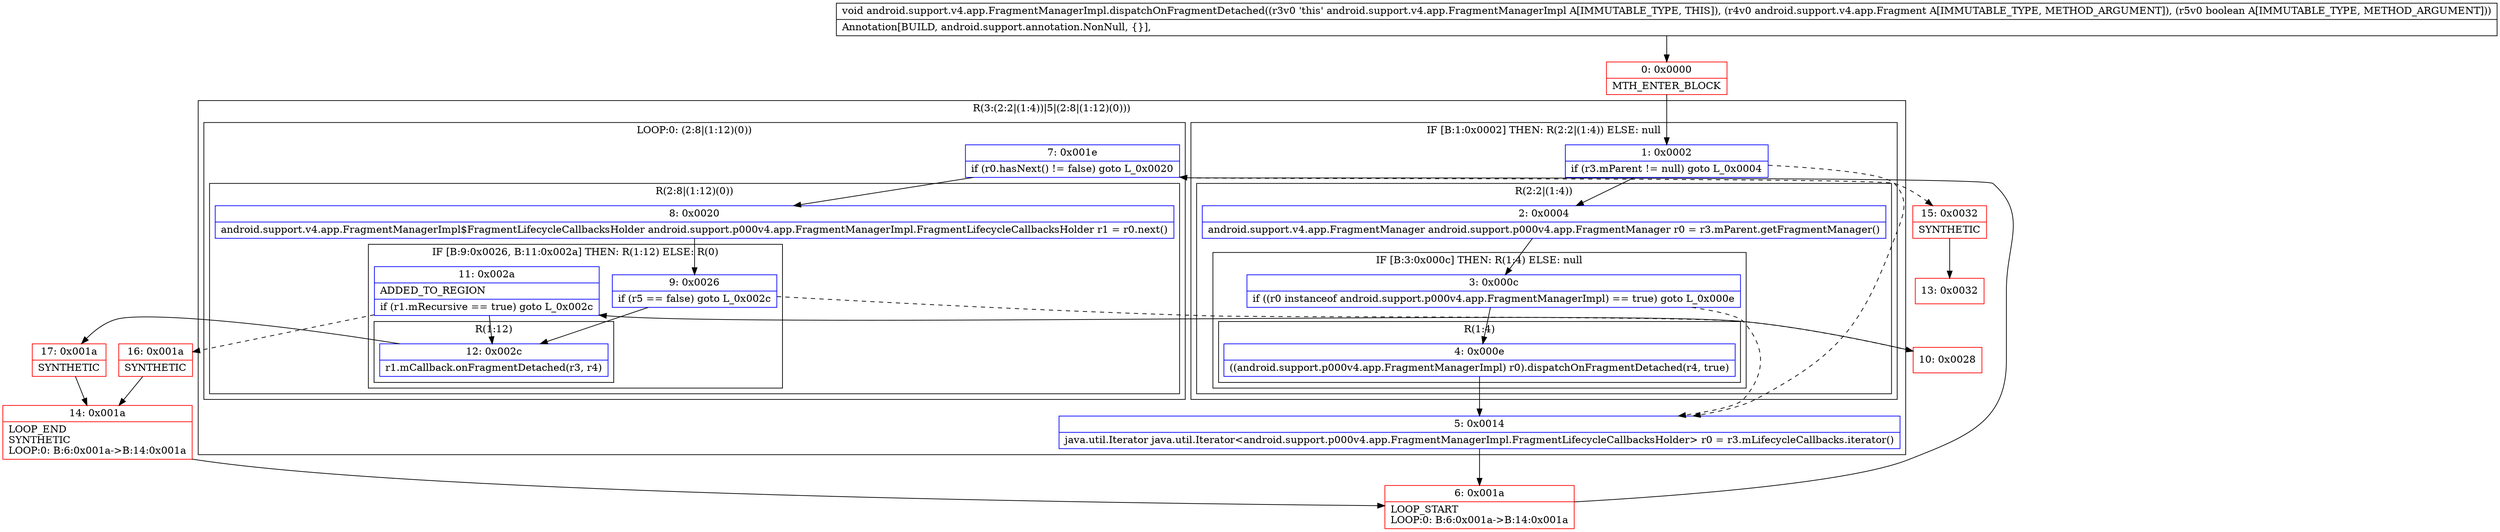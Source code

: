 digraph "CFG forandroid.support.v4.app.FragmentManagerImpl.dispatchOnFragmentDetached(Landroid\/support\/v4\/app\/Fragment;Z)V" {
subgraph cluster_Region_1996478159 {
label = "R(3:(2:2|(1:4))|5|(2:8|(1:12)(0)))";
node [shape=record,color=blue];
subgraph cluster_IfRegion_142389857 {
label = "IF [B:1:0x0002] THEN: R(2:2|(1:4)) ELSE: null";
node [shape=record,color=blue];
Node_1 [shape=record,label="{1\:\ 0x0002|if (r3.mParent != null) goto L_0x0004\l}"];
subgraph cluster_Region_408571097 {
label = "R(2:2|(1:4))";
node [shape=record,color=blue];
Node_2 [shape=record,label="{2\:\ 0x0004|android.support.v4.app.FragmentManager android.support.p000v4.app.FragmentManager r0 = r3.mParent.getFragmentManager()\l}"];
subgraph cluster_IfRegion_1624490126 {
label = "IF [B:3:0x000c] THEN: R(1:4) ELSE: null";
node [shape=record,color=blue];
Node_3 [shape=record,label="{3\:\ 0x000c|if ((r0 instanceof android.support.p000v4.app.FragmentManagerImpl) == true) goto L_0x000e\l}"];
subgraph cluster_Region_304384252 {
label = "R(1:4)";
node [shape=record,color=blue];
Node_4 [shape=record,label="{4\:\ 0x000e|((android.support.p000v4.app.FragmentManagerImpl) r0).dispatchOnFragmentDetached(r4, true)\l}"];
}
}
}
}
Node_5 [shape=record,label="{5\:\ 0x0014|java.util.Iterator java.util.Iterator\<android.support.p000v4.app.FragmentManagerImpl.FragmentLifecycleCallbacksHolder\> r0 = r3.mLifecycleCallbacks.iterator()\l}"];
subgraph cluster_LoopRegion_931543787 {
label = "LOOP:0: (2:8|(1:12)(0))";
node [shape=record,color=blue];
Node_7 [shape=record,label="{7\:\ 0x001e|if (r0.hasNext() != false) goto L_0x0020\l}"];
subgraph cluster_Region_1594158754 {
label = "R(2:8|(1:12)(0))";
node [shape=record,color=blue];
Node_8 [shape=record,label="{8\:\ 0x0020|android.support.v4.app.FragmentManagerImpl$FragmentLifecycleCallbacksHolder android.support.p000v4.app.FragmentManagerImpl.FragmentLifecycleCallbacksHolder r1 = r0.next()\l}"];
subgraph cluster_IfRegion_382507321 {
label = "IF [B:9:0x0026, B:11:0x002a] THEN: R(1:12) ELSE: R(0)";
node [shape=record,color=blue];
Node_9 [shape=record,label="{9\:\ 0x0026|if (r5 == false) goto L_0x002c\l}"];
Node_11 [shape=record,label="{11\:\ 0x002a|ADDED_TO_REGION\l|if (r1.mRecursive == true) goto L_0x002c\l}"];
subgraph cluster_Region_512584833 {
label = "R(1:12)";
node [shape=record,color=blue];
Node_12 [shape=record,label="{12\:\ 0x002c|r1.mCallback.onFragmentDetached(r3, r4)\l}"];
}
subgraph cluster_Region_1793824509 {
label = "R(0)";
node [shape=record,color=blue];
}
}
}
}
}
Node_0 [shape=record,color=red,label="{0\:\ 0x0000|MTH_ENTER_BLOCK\l}"];
Node_6 [shape=record,color=red,label="{6\:\ 0x001a|LOOP_START\lLOOP:0: B:6:0x001a\-\>B:14:0x001a\l}"];
Node_10 [shape=record,color=red,label="{10\:\ 0x0028}"];
Node_13 [shape=record,color=red,label="{13\:\ 0x0032}"];
Node_14 [shape=record,color=red,label="{14\:\ 0x001a|LOOP_END\lSYNTHETIC\lLOOP:0: B:6:0x001a\-\>B:14:0x001a\l}"];
Node_15 [shape=record,color=red,label="{15\:\ 0x0032|SYNTHETIC\l}"];
Node_16 [shape=record,color=red,label="{16\:\ 0x001a|SYNTHETIC\l}"];
Node_17 [shape=record,color=red,label="{17\:\ 0x001a|SYNTHETIC\l}"];
MethodNode[shape=record,label="{void android.support.v4.app.FragmentManagerImpl.dispatchOnFragmentDetached((r3v0 'this' android.support.v4.app.FragmentManagerImpl A[IMMUTABLE_TYPE, THIS]), (r4v0 android.support.v4.app.Fragment A[IMMUTABLE_TYPE, METHOD_ARGUMENT]), (r5v0 boolean A[IMMUTABLE_TYPE, METHOD_ARGUMENT]))  | Annotation[BUILD, android.support.annotation.NonNull, \{\}], \l}"];
MethodNode -> Node_0;
Node_1 -> Node_2;
Node_1 -> Node_5[style=dashed];
Node_2 -> Node_3;
Node_3 -> Node_4;
Node_3 -> Node_5[style=dashed];
Node_4 -> Node_5;
Node_5 -> Node_6;
Node_7 -> Node_8;
Node_7 -> Node_15[style=dashed];
Node_8 -> Node_9;
Node_9 -> Node_10[style=dashed];
Node_9 -> Node_12;
Node_11 -> Node_12;
Node_11 -> Node_16[style=dashed];
Node_12 -> Node_17;
Node_0 -> Node_1;
Node_6 -> Node_7;
Node_10 -> Node_11;
Node_14 -> Node_6;
Node_15 -> Node_13;
Node_16 -> Node_14;
Node_17 -> Node_14;
}

